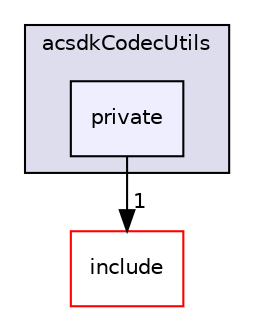 digraph "/workplace/avs-device-sdk/core/acsdkCodecUtils/privateInclude/acsdkCodecUtils/private" {
  compound=true
  node [ fontsize="10", fontname="Helvetica"];
  edge [ labelfontsize="10", labelfontname="Helvetica"];
  subgraph clusterdir_fdb84ad834a7483de72534fabcd14d09 {
    graph [ bgcolor="#ddddee", pencolor="black", label="acsdkCodecUtils" fontname="Helvetica", fontsize="10", URL="dir_fdb84ad834a7483de72534fabcd14d09.html"]
  dir_86c0878e1aacf0029b07d016a3bb9105 [shape=box, label="private", style="filled", fillcolor="#eeeeff", pencolor="black", URL="dir_86c0878e1aacf0029b07d016a3bb9105.html"];
  }
  dir_397128686068e246c885b3648fcff5bf [shape=box label="include" fillcolor="white" style="filled" color="red" URL="dir_397128686068e246c885b3648fcff5bf.html"];
  dir_86c0878e1aacf0029b07d016a3bb9105->dir_397128686068e246c885b3648fcff5bf [headlabel="1", labeldistance=1.5 headhref="dir_000538_000534.html"];
}
